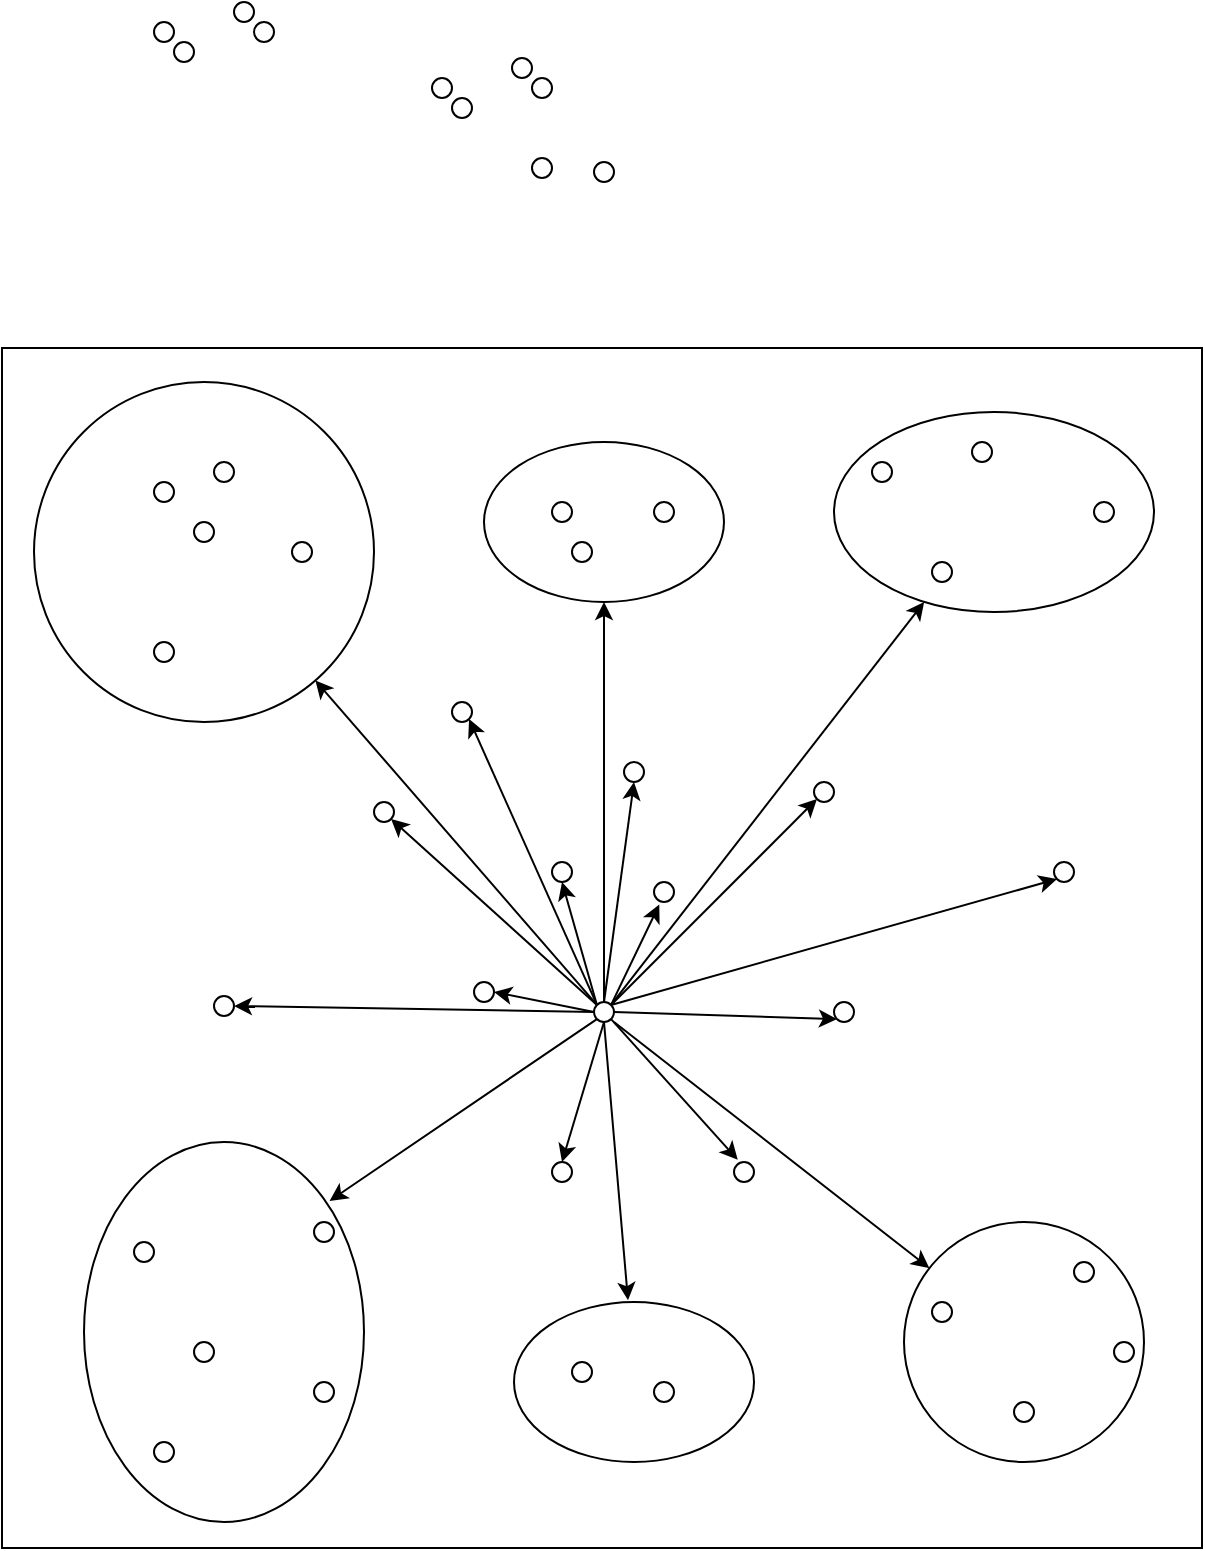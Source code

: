 <mxfile version="20.2.3" type="device"><diagram id="j_dMvQOo39pvBnaGkH_0" name="Page-1"><mxGraphModel dx="1797" dy="941" grid="1" gridSize="10" guides="1" tooltips="1" connect="1" arrows="1" fold="1" page="1" pageScale="1" pageWidth="850" pageHeight="1100" math="0" shadow="0"><root><mxCell id="0"/><mxCell id="1" parent="0"/><mxCell id="-a_3cuZvhngTw67aH_V7-1" value="" style="whiteSpace=wrap;html=1;aspect=fixed;" vertex="1" parent="1"><mxGeometry x="114" y="353" width="600" height="600" as="geometry"/></mxCell><mxCell id="-a_3cuZvhngTw67aH_V7-70" value="" style="ellipse;whiteSpace=wrap;html=1;" vertex="1" parent="1"><mxGeometry x="565" y="790" width="120" height="120" as="geometry"/></mxCell><mxCell id="-a_3cuZvhngTw67aH_V7-69" value="" style="ellipse;whiteSpace=wrap;html=1;" vertex="1" parent="1"><mxGeometry x="370" y="830" width="120" height="80" as="geometry"/></mxCell><mxCell id="-a_3cuZvhngTw67aH_V7-68" value="" style="ellipse;whiteSpace=wrap;html=1;" vertex="1" parent="1"><mxGeometry x="155" y="750" width="140" height="190" as="geometry"/></mxCell><mxCell id="-a_3cuZvhngTw67aH_V7-66" value="" style="ellipse;whiteSpace=wrap;html=1;" vertex="1" parent="1"><mxGeometry x="355" y="400" width="120" height="80" as="geometry"/></mxCell><mxCell id="-a_3cuZvhngTw67aH_V7-64" value="" style="ellipse;whiteSpace=wrap;html=1;" vertex="1" parent="1"><mxGeometry x="530" y="385" width="160" height="100" as="geometry"/></mxCell><mxCell id="-a_3cuZvhngTw67aH_V7-14" value="" style="ellipse;whiteSpace=wrap;html=1;aspect=fixed;" vertex="1" parent="1"><mxGeometry x="410" y="260" width="10" height="10" as="geometry"/></mxCell><mxCell id="-a_3cuZvhngTw67aH_V7-38" value="" style="ellipse;whiteSpace=wrap;html=1;aspect=fixed;" vertex="1" parent="1"><mxGeometry x="190" y="190" width="10" height="10" as="geometry"/></mxCell><mxCell id="-a_3cuZvhngTw67aH_V7-40" value="" style="ellipse;whiteSpace=wrap;html=1;aspect=fixed;" vertex="1" parent="1"><mxGeometry x="230" y="180" width="10" height="10" as="geometry"/></mxCell><mxCell id="-a_3cuZvhngTw67aH_V7-41" value="" style="ellipse;whiteSpace=wrap;html=1;aspect=fixed;" vertex="1" parent="1"><mxGeometry x="200" y="200" width="10" height="10" as="geometry"/></mxCell><mxCell id="-a_3cuZvhngTw67aH_V7-43" value="" style="ellipse;whiteSpace=wrap;html=1;aspect=fixed;" vertex="1" parent="1"><mxGeometry x="240" y="190" width="10" height="10" as="geometry"/></mxCell><mxCell id="-a_3cuZvhngTw67aH_V7-50" value="" style="ellipse;whiteSpace=wrap;html=1;aspect=fixed;" vertex="1" parent="1"><mxGeometry x="329" y="218" width="10" height="10" as="geometry"/></mxCell><mxCell id="-a_3cuZvhngTw67aH_V7-51" value="" style="ellipse;whiteSpace=wrap;html=1;aspect=fixed;" vertex="1" parent="1"><mxGeometry x="379" y="258" width="10" height="10" as="geometry"/></mxCell><mxCell id="-a_3cuZvhngTw67aH_V7-52" value="" style="ellipse;whiteSpace=wrap;html=1;aspect=fixed;" vertex="1" parent="1"><mxGeometry x="369" y="208" width="10" height="10" as="geometry"/></mxCell><mxCell id="-a_3cuZvhngTw67aH_V7-53" value="" style="ellipse;whiteSpace=wrap;html=1;aspect=fixed;" vertex="1" parent="1"><mxGeometry x="339" y="228" width="10" height="10" as="geometry"/></mxCell><mxCell id="-a_3cuZvhngTw67aH_V7-39" value="" style="ellipse;whiteSpace=wrap;html=1;aspect=fixed;" vertex="1" parent="1"><mxGeometry x="130" y="370" width="170" height="170" as="geometry"/></mxCell><mxCell id="-a_3cuZvhngTw67aH_V7-55" value="" style="ellipse;whiteSpace=wrap;html=1;aspect=fixed;" vertex="1" parent="1"><mxGeometry x="379" y="218" width="10" height="10" as="geometry"/></mxCell><mxCell id="-a_3cuZvhngTw67aH_V7-3" value="" style="ellipse;whiteSpace=wrap;html=1;aspect=fixed;" vertex="1" parent="1"><mxGeometry x="660" y="430" width="10" height="10" as="geometry"/></mxCell><mxCell id="-a_3cuZvhngTw67aH_V7-5" value="" style="ellipse;whiteSpace=wrap;html=1;aspect=fixed;" vertex="1" parent="1"><mxGeometry x="399" y="450" width="10" height="10" as="geometry"/></mxCell><mxCell id="-a_3cuZvhngTw67aH_V7-6" value="" style="ellipse;whiteSpace=wrap;html=1;aspect=fixed;" vertex="1" parent="1"><mxGeometry x="579" y="460" width="10" height="10" as="geometry"/></mxCell><mxCell id="-a_3cuZvhngTw67aH_V7-7" value="" style="ellipse;whiteSpace=wrap;html=1;aspect=fixed;" vertex="1" parent="1"><mxGeometry x="389" y="430" width="10" height="10" as="geometry"/></mxCell><mxCell id="-a_3cuZvhngTw67aH_V7-15" value="" style="ellipse;whiteSpace=wrap;html=1;aspect=fixed;" vertex="1" parent="1"><mxGeometry x="440" y="870" width="10" height="10" as="geometry"/></mxCell><mxCell id="-a_3cuZvhngTw67aH_V7-17" value="" style="ellipse;whiteSpace=wrap;html=1;aspect=fixed;" vertex="1" parent="1"><mxGeometry x="389" y="760" width="10" height="10" as="geometry"/></mxCell><mxCell id="-a_3cuZvhngTw67aH_V7-18" value="" style="ellipse;whiteSpace=wrap;html=1;aspect=fixed;" vertex="1" parent="1"><mxGeometry x="530" y="680" width="10" height="10" as="geometry"/></mxCell><mxCell id="-a_3cuZvhngTw67aH_V7-19" value="" style="ellipse;whiteSpace=wrap;html=1;aspect=fixed;" vertex="1" parent="1"><mxGeometry x="425" y="560" width="10" height="10" as="geometry"/></mxCell><mxCell id="-a_3cuZvhngTw67aH_V7-20" value="" style="ellipse;whiteSpace=wrap;html=1;aspect=fixed;" vertex="1" parent="1"><mxGeometry x="599" y="400" width="10" height="10" as="geometry"/></mxCell><mxCell id="-a_3cuZvhngTw67aH_V7-21" value="" style="ellipse;whiteSpace=wrap;html=1;aspect=fixed;" vertex="1" parent="1"><mxGeometry x="389" y="610" width="10" height="10" as="geometry"/></mxCell><mxCell id="-a_3cuZvhngTw67aH_V7-22" value="" style="ellipse;whiteSpace=wrap;html=1;aspect=fixed;" vertex="1" parent="1"><mxGeometry x="549" y="410" width="10" height="10" as="geometry"/></mxCell><mxCell id="-a_3cuZvhngTw67aH_V7-23" value="" style="ellipse;whiteSpace=wrap;html=1;aspect=fixed;" vertex="1" parent="1"><mxGeometry x="350" y="670" width="10" height="10" as="geometry"/></mxCell><mxCell id="-a_3cuZvhngTw67aH_V7-24" value="" style="ellipse;whiteSpace=wrap;html=1;aspect=fixed;" vertex="1" parent="1"><mxGeometry x="410" y="680" width="10" height="10" as="geometry"/></mxCell><mxCell id="-a_3cuZvhngTw67aH_V7-25" value="" style="ellipse;whiteSpace=wrap;html=1;aspect=fixed;" vertex="1" parent="1"><mxGeometry x="440" y="620" width="10" height="10" as="geometry"/></mxCell><mxCell id="-a_3cuZvhngTw67aH_V7-26" value="" style="ellipse;whiteSpace=wrap;html=1;aspect=fixed;" vertex="1" parent="1"><mxGeometry x="480" y="760" width="10" height="10" as="geometry"/></mxCell><mxCell id="-a_3cuZvhngTw67aH_V7-27" value="" style="ellipse;whiteSpace=wrap;html=1;aspect=fixed;" vertex="1" parent="1"><mxGeometry x="670" y="850" width="10" height="10" as="geometry"/></mxCell><mxCell id="-a_3cuZvhngTw67aH_V7-28" value="" style="ellipse;whiteSpace=wrap;html=1;aspect=fixed;" vertex="1" parent="1"><mxGeometry x="640" y="610" width="10" height="10" as="geometry"/></mxCell><mxCell id="-a_3cuZvhngTw67aH_V7-29" value="" style="ellipse;whiteSpace=wrap;html=1;aspect=fixed;" vertex="1" parent="1"><mxGeometry x="520" y="570" width="10" height="10" as="geometry"/></mxCell><mxCell id="-a_3cuZvhngTw67aH_V7-30" value="" style="ellipse;whiteSpace=wrap;html=1;aspect=fixed;" vertex="1" parent="1"><mxGeometry x="650" y="810" width="10" height="10" as="geometry"/></mxCell><mxCell id="-a_3cuZvhngTw67aH_V7-31" value="" style="ellipse;whiteSpace=wrap;html=1;aspect=fixed;" vertex="1" parent="1"><mxGeometry x="579" y="830" width="10" height="10" as="geometry"/></mxCell><mxCell id="-a_3cuZvhngTw67aH_V7-32" value="" style="ellipse;whiteSpace=wrap;html=1;aspect=fixed;" vertex="1" parent="1"><mxGeometry x="180" y="800" width="10" height="10" as="geometry"/></mxCell><mxCell id="-a_3cuZvhngTw67aH_V7-33" value="" style="ellipse;whiteSpace=wrap;html=1;aspect=fixed;" vertex="1" parent="1"><mxGeometry x="270" y="870" width="10" height="10" as="geometry"/></mxCell><mxCell id="-a_3cuZvhngTw67aH_V7-34" value="" style="ellipse;whiteSpace=wrap;html=1;aspect=fixed;" vertex="1" parent="1"><mxGeometry x="399" y="860" width="10" height="10" as="geometry"/></mxCell><mxCell id="-a_3cuZvhngTw67aH_V7-35" value="" style="ellipse;whiteSpace=wrap;html=1;aspect=fixed;" vertex="1" parent="1"><mxGeometry x="210" y="850" width="10" height="10" as="geometry"/></mxCell><mxCell id="-a_3cuZvhngTw67aH_V7-36" value="" style="ellipse;whiteSpace=wrap;html=1;aspect=fixed;" vertex="1" parent="1"><mxGeometry x="220" y="677" width="10" height="10" as="geometry"/></mxCell><mxCell id="-a_3cuZvhngTw67aH_V7-37" value="" style="ellipse;whiteSpace=wrap;html=1;aspect=fixed;" vertex="1" parent="1"><mxGeometry x="270" y="790" width="10" height="10" as="geometry"/></mxCell><mxCell id="-a_3cuZvhngTw67aH_V7-42" value="" style="ellipse;whiteSpace=wrap;html=1;aspect=fixed;" vertex="1" parent="1"><mxGeometry x="620" y="880" width="10" height="10" as="geometry"/></mxCell><mxCell id="-a_3cuZvhngTw67aH_V7-46" value="" style="ellipse;whiteSpace=wrap;html=1;aspect=fixed;" vertex="1" parent="1"><mxGeometry x="339" y="530" width="10" height="10" as="geometry"/></mxCell><mxCell id="-a_3cuZvhngTw67aH_V7-48" value="" style="ellipse;whiteSpace=wrap;html=1;aspect=fixed;" vertex="1" parent="1"><mxGeometry x="440" y="430" width="10" height="10" as="geometry"/></mxCell><mxCell id="-a_3cuZvhngTw67aH_V7-49" value="" style="ellipse;whiteSpace=wrap;html=1;aspect=fixed;" vertex="1" parent="1"><mxGeometry x="300" y="580" width="10" height="10" as="geometry"/></mxCell><mxCell id="-a_3cuZvhngTw67aH_V7-54" value="" style="ellipse;whiteSpace=wrap;html=1;aspect=fixed;" vertex="1" parent="1"><mxGeometry x="190" y="900" width="10" height="10" as="geometry"/></mxCell><mxCell id="-a_3cuZvhngTw67aH_V7-4" value="" style="ellipse;whiteSpace=wrap;html=1;aspect=fixed;" vertex="1" parent="1"><mxGeometry x="190" y="420" width="10" height="10" as="geometry"/></mxCell><mxCell id="-a_3cuZvhngTw67aH_V7-44" value="" style="ellipse;whiteSpace=wrap;html=1;aspect=fixed;" vertex="1" parent="1"><mxGeometry x="190" y="500" width="10" height="10" as="geometry"/></mxCell><mxCell id="-a_3cuZvhngTw67aH_V7-45" value="" style="ellipse;whiteSpace=wrap;html=1;aspect=fixed;" vertex="1" parent="1"><mxGeometry x="220" y="410" width="10" height="10" as="geometry"/></mxCell><mxCell id="-a_3cuZvhngTw67aH_V7-47" value="" style="ellipse;whiteSpace=wrap;html=1;aspect=fixed;" vertex="1" parent="1"><mxGeometry x="259" y="450" width="10" height="10" as="geometry"/></mxCell><mxCell id="-a_3cuZvhngTw67aH_V7-2" value="" style="ellipse;whiteSpace=wrap;html=1;aspect=fixed;" vertex="1" parent="1"><mxGeometry x="210" y="440" width="10" height="10" as="geometry"/></mxCell><mxCell id="-a_3cuZvhngTw67aH_V7-72" value="" style="endArrow=classic;html=1;rounded=0;exitX=1;exitY=0;exitDx=0;exitDy=0;entryX=0.264;entryY=1.126;entryDx=0;entryDy=0;entryPerimeter=0;" edge="1" parent="1" source="-a_3cuZvhngTw67aH_V7-24" target="-a_3cuZvhngTw67aH_V7-25"><mxGeometry width="50" height="50" relative="1" as="geometry"><mxPoint x="415" y="695" as="sourcePoint"/><mxPoint x="444" y="630" as="targetPoint"/></mxGeometry></mxCell><mxCell id="-a_3cuZvhngTw67aH_V7-74" value="" style="endArrow=classic;html=1;rounded=0;exitX=0;exitY=0;exitDx=0;exitDy=0;entryX=0.5;entryY=1;entryDx=0;entryDy=0;" edge="1" parent="1" source="-a_3cuZvhngTw67aH_V7-24" target="-a_3cuZvhngTw67aH_V7-21"><mxGeometry width="50" height="50" relative="1" as="geometry"><mxPoint x="390" y="660" as="sourcePoint"/><mxPoint x="440" y="610" as="targetPoint"/></mxGeometry></mxCell><mxCell id="-a_3cuZvhngTw67aH_V7-75" value="" style="endArrow=classic;html=1;rounded=0;exitX=0;exitY=0.5;exitDx=0;exitDy=0;entryX=1;entryY=0.5;entryDx=0;entryDy=0;" edge="1" parent="1" source="-a_3cuZvhngTw67aH_V7-24" target="-a_3cuZvhngTw67aH_V7-23"><mxGeometry width="50" height="50" relative="1" as="geometry"><mxPoint x="390" y="660" as="sourcePoint"/><mxPoint x="440" y="610" as="targetPoint"/></mxGeometry></mxCell><mxCell id="-a_3cuZvhngTw67aH_V7-76" value="" style="endArrow=classic;html=1;rounded=0;exitX=1;exitY=0.5;exitDx=0;exitDy=0;entryX=0;entryY=1;entryDx=0;entryDy=0;" edge="1" parent="1" source="-a_3cuZvhngTw67aH_V7-24" target="-a_3cuZvhngTw67aH_V7-18"><mxGeometry width="50" height="50" relative="1" as="geometry"><mxPoint x="390" y="660" as="sourcePoint"/><mxPoint x="440" y="610" as="targetPoint"/></mxGeometry></mxCell><mxCell id="-a_3cuZvhngTw67aH_V7-77" value="" style="endArrow=classic;html=1;rounded=0;exitX=0.5;exitY=0;exitDx=0;exitDy=0;entryX=0.5;entryY=1;entryDx=0;entryDy=0;" edge="1" parent="1" source="-a_3cuZvhngTw67aH_V7-24" target="-a_3cuZvhngTw67aH_V7-19"><mxGeometry width="50" height="50" relative="1" as="geometry"><mxPoint x="390" y="660" as="sourcePoint"/><mxPoint x="440" y="610" as="targetPoint"/></mxGeometry></mxCell><mxCell id="-a_3cuZvhngTw67aH_V7-78" value="" style="endArrow=classic;html=1;rounded=0;entryX=1;entryY=1;entryDx=0;entryDy=0;exitX=0;exitY=0;exitDx=0;exitDy=0;" edge="1" parent="1" source="-a_3cuZvhngTw67aH_V7-24" target="-a_3cuZvhngTw67aH_V7-49"><mxGeometry width="50" height="50" relative="1" as="geometry"><mxPoint x="410" y="700" as="sourcePoint"/><mxPoint x="440" y="610" as="targetPoint"/></mxGeometry></mxCell><mxCell id="-a_3cuZvhngTw67aH_V7-79" value="" style="endArrow=classic;html=1;rounded=0;entryX=1;entryY=1;entryDx=0;entryDy=0;exitX=0;exitY=0;exitDx=0;exitDy=0;" edge="1" parent="1" source="-a_3cuZvhngTw67aH_V7-24" target="-a_3cuZvhngTw67aH_V7-46"><mxGeometry width="50" height="50" relative="1" as="geometry"><mxPoint x="410" y="690" as="sourcePoint"/><mxPoint x="440" y="610" as="targetPoint"/></mxGeometry></mxCell><mxCell id="-a_3cuZvhngTw67aH_V7-81" value="" style="endArrow=classic;html=1;rounded=0;exitX=1;exitY=0;exitDx=0;exitDy=0;entryX=0;entryY=1;entryDx=0;entryDy=0;" edge="1" parent="1" source="-a_3cuZvhngTw67aH_V7-24" target="-a_3cuZvhngTw67aH_V7-29"><mxGeometry width="50" height="50" relative="1" as="geometry"><mxPoint x="390" y="660" as="sourcePoint"/><mxPoint x="440" y="610" as="targetPoint"/></mxGeometry></mxCell><mxCell id="-a_3cuZvhngTw67aH_V7-82" value="" style="endArrow=classic;html=1;rounded=0;entryX=0;entryY=1;entryDx=0;entryDy=0;exitX=1;exitY=0;exitDx=0;exitDy=0;" edge="1" parent="1" source="-a_3cuZvhngTw67aH_V7-24" target="-a_3cuZvhngTw67aH_V7-28"><mxGeometry width="50" height="50" relative="1" as="geometry"><mxPoint x="420" y="680" as="sourcePoint"/><mxPoint x="440" y="610" as="targetPoint"/></mxGeometry></mxCell><mxCell id="-a_3cuZvhngTw67aH_V7-84" value="" style="endArrow=classic;html=1;rounded=0;exitX=0.5;exitY=0;exitDx=0;exitDy=0;entryX=0.5;entryY=1;entryDx=0;entryDy=0;" edge="1" parent="1" source="-a_3cuZvhngTw67aH_V7-24" target="-a_3cuZvhngTw67aH_V7-66"><mxGeometry width="50" height="50" relative="1" as="geometry"><mxPoint x="390" y="620" as="sourcePoint"/><mxPoint x="440" y="570" as="targetPoint"/></mxGeometry></mxCell><mxCell id="-a_3cuZvhngTw67aH_V7-85" value="" style="endArrow=classic;html=1;rounded=0;exitX=0;exitY=0;exitDx=0;exitDy=0;" edge="1" parent="1" source="-a_3cuZvhngTw67aH_V7-24" target="-a_3cuZvhngTw67aH_V7-39"><mxGeometry width="50" height="50" relative="1" as="geometry"><mxPoint x="390" y="620" as="sourcePoint"/><mxPoint x="440" y="570" as="targetPoint"/></mxGeometry></mxCell><mxCell id="-a_3cuZvhngTw67aH_V7-86" value="" style="endArrow=classic;html=1;rounded=0;exitX=0;exitY=0.5;exitDx=0;exitDy=0;entryX=1;entryY=0.5;entryDx=0;entryDy=0;" edge="1" parent="1" source="-a_3cuZvhngTw67aH_V7-24" target="-a_3cuZvhngTw67aH_V7-36"><mxGeometry width="50" height="50" relative="1" as="geometry"><mxPoint x="390" y="640" as="sourcePoint"/><mxPoint x="230" y="680" as="targetPoint"/></mxGeometry></mxCell><mxCell id="-a_3cuZvhngTw67aH_V7-87" value="" style="endArrow=classic;html=1;rounded=0;exitX=0.5;exitY=1;exitDx=0;exitDy=0;entryX=0.5;entryY=0;entryDx=0;entryDy=0;" edge="1" parent="1" source="-a_3cuZvhngTw67aH_V7-24" target="-a_3cuZvhngTw67aH_V7-17"><mxGeometry width="50" height="50" relative="1" as="geometry"><mxPoint x="390" y="790" as="sourcePoint"/><mxPoint x="440" y="740" as="targetPoint"/></mxGeometry></mxCell><mxCell id="-a_3cuZvhngTw67aH_V7-88" value="" style="endArrow=classic;html=1;rounded=0;exitX=1;exitY=1;exitDx=0;exitDy=0;entryX=0.187;entryY=-0.111;entryDx=0;entryDy=0;entryPerimeter=0;" edge="1" parent="1" source="-a_3cuZvhngTw67aH_V7-24" target="-a_3cuZvhngTw67aH_V7-26"><mxGeometry width="50" height="50" relative="1" as="geometry"><mxPoint x="390" y="790" as="sourcePoint"/><mxPoint x="440" y="740" as="targetPoint"/></mxGeometry></mxCell><mxCell id="-a_3cuZvhngTw67aH_V7-89" value="" style="endArrow=classic;html=1;rounded=0;entryX=0.475;entryY=-0.011;entryDx=0;entryDy=0;entryPerimeter=0;exitX=0.5;exitY=1;exitDx=0;exitDy=0;" edge="1" parent="1" source="-a_3cuZvhngTw67aH_V7-24" target="-a_3cuZvhngTw67aH_V7-69"><mxGeometry width="50" height="50" relative="1" as="geometry"><mxPoint x="390" y="790" as="sourcePoint"/><mxPoint x="440" y="740" as="targetPoint"/></mxGeometry></mxCell><mxCell id="-a_3cuZvhngTw67aH_V7-90" value="" style="endArrow=classic;html=1;rounded=0;entryX=0.877;entryY=0.155;entryDx=0;entryDy=0;entryPerimeter=0;exitX=0;exitY=1;exitDx=0;exitDy=0;" edge="1" parent="1" source="-a_3cuZvhngTw67aH_V7-24" target="-a_3cuZvhngTw67aH_V7-68"><mxGeometry width="50" height="50" relative="1" as="geometry"><mxPoint x="390" y="790" as="sourcePoint"/><mxPoint x="440" y="740" as="targetPoint"/></mxGeometry></mxCell><mxCell id="-a_3cuZvhngTw67aH_V7-91" value="" style="endArrow=classic;html=1;rounded=0;" edge="1" parent="1" target="-a_3cuZvhngTw67aH_V7-70"><mxGeometry width="50" height="50" relative="1" as="geometry"><mxPoint x="420" y="690" as="sourcePoint"/><mxPoint x="440" y="740" as="targetPoint"/></mxGeometry></mxCell><mxCell id="-a_3cuZvhngTw67aH_V7-92" value="" style="endArrow=classic;html=1;rounded=0;exitX=1;exitY=0;exitDx=0;exitDy=0;" edge="1" parent="1" source="-a_3cuZvhngTw67aH_V7-24" target="-a_3cuZvhngTw67aH_V7-64"><mxGeometry width="50" height="50" relative="1" as="geometry"><mxPoint x="120" y="900" as="sourcePoint"/><mxPoint x="170" y="850" as="targetPoint"/></mxGeometry></mxCell></root></mxGraphModel></diagram></mxfile>